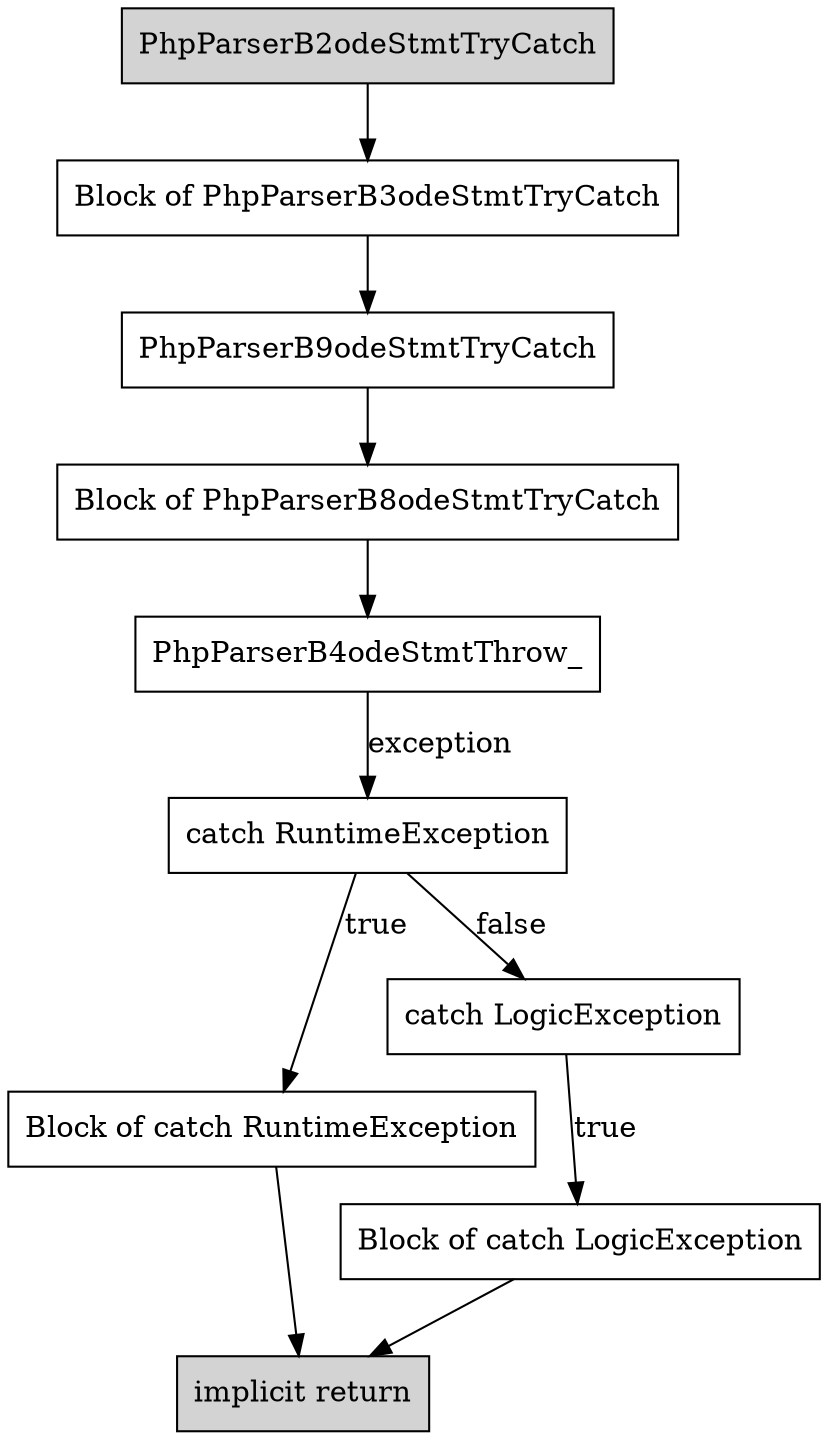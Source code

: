 digraph G {
    B1 [shape=box,label="implicit return",style=filled]
    B2 [shape=box,label="PhpParser\Node\Stmt\TryCatch",style=filled]
    B2 -> B3
    B4 [shape=box,label="PhpParser\Node\Stmt\Throw_"]
    B4 -> B5 [label="exception"]
    B5 [shape=box,label="catch RuntimeException"]
    B5 -> B6 [label="true"]
    B5 -> B7 [label="false"]
    B8 [shape=box,label="Block of PhpParser\Node\Stmt\TryCatch"]
    B8 -> B4
    B6 [shape=box,label="Block of catch RuntimeException"]
    B6 -> B1
    B9 [shape=box,label="PhpParser\Node\Stmt\TryCatch"]
    B9 -> B8
    B7 [shape=box,label="catch LogicException"]
    B7 -> B10 [label="true"]
    B3 [shape=box,label="Block of PhpParser\Node\Stmt\TryCatch"]
    B3 -> B9
    B10 [shape=box,label="Block of catch LogicException"]
    B10 -> B1
}